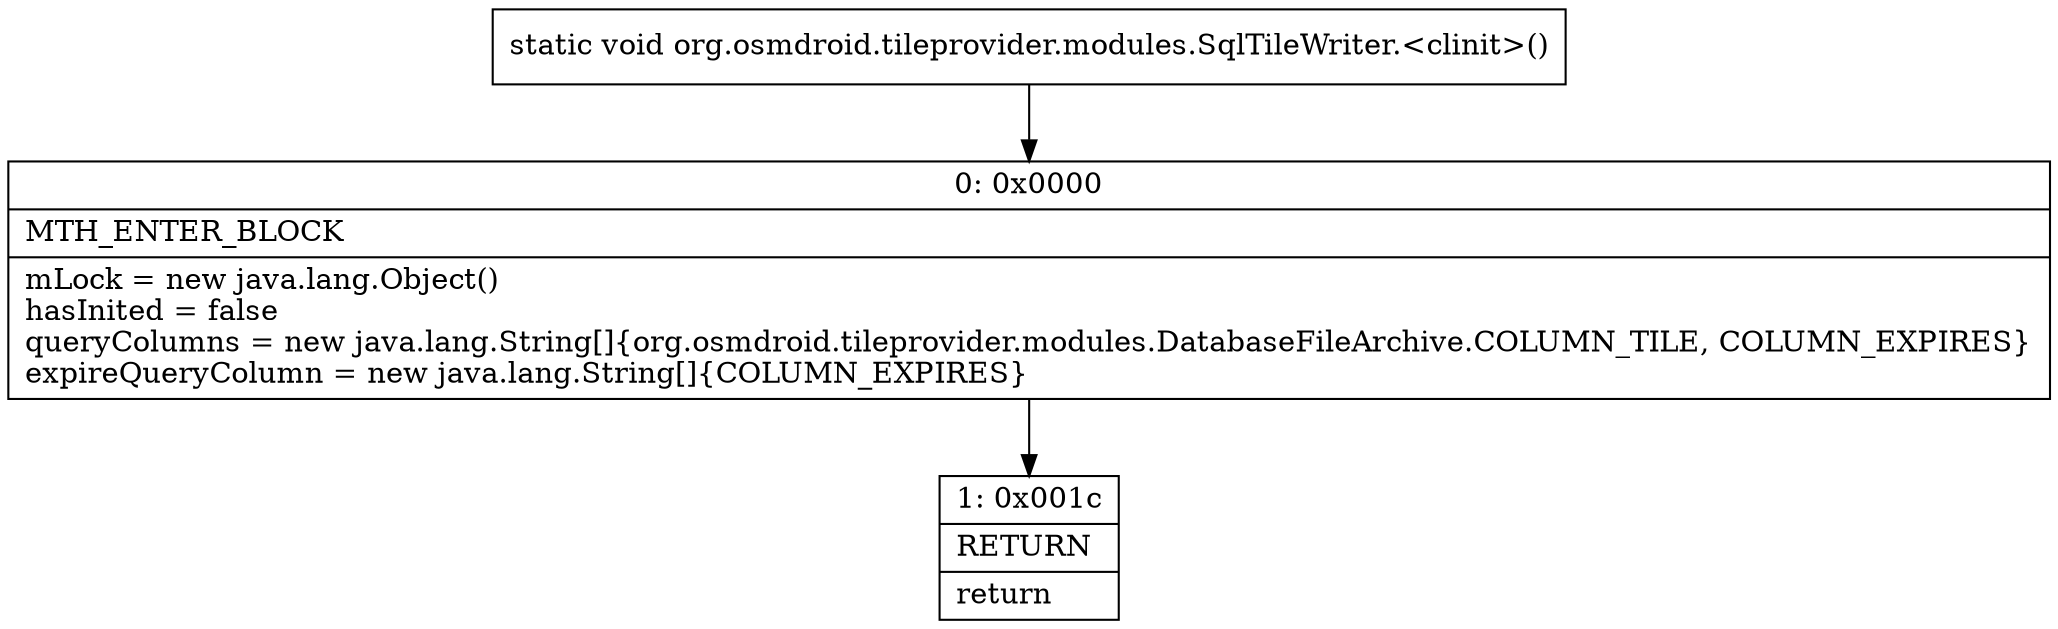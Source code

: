 digraph "CFG fororg.osmdroid.tileprovider.modules.SqlTileWriter.\<clinit\>()V" {
Node_0 [shape=record,label="{0\:\ 0x0000|MTH_ENTER_BLOCK\l|mLock = new java.lang.Object()\lhasInited = false\lqueryColumns = new java.lang.String[]\{org.osmdroid.tileprovider.modules.DatabaseFileArchive.COLUMN_TILE, COLUMN_EXPIRES\}\lexpireQueryColumn = new java.lang.String[]\{COLUMN_EXPIRES\}\l}"];
Node_1 [shape=record,label="{1\:\ 0x001c|RETURN\l|return\l}"];
MethodNode[shape=record,label="{static void org.osmdroid.tileprovider.modules.SqlTileWriter.\<clinit\>() }"];
MethodNode -> Node_0;
Node_0 -> Node_1;
}


